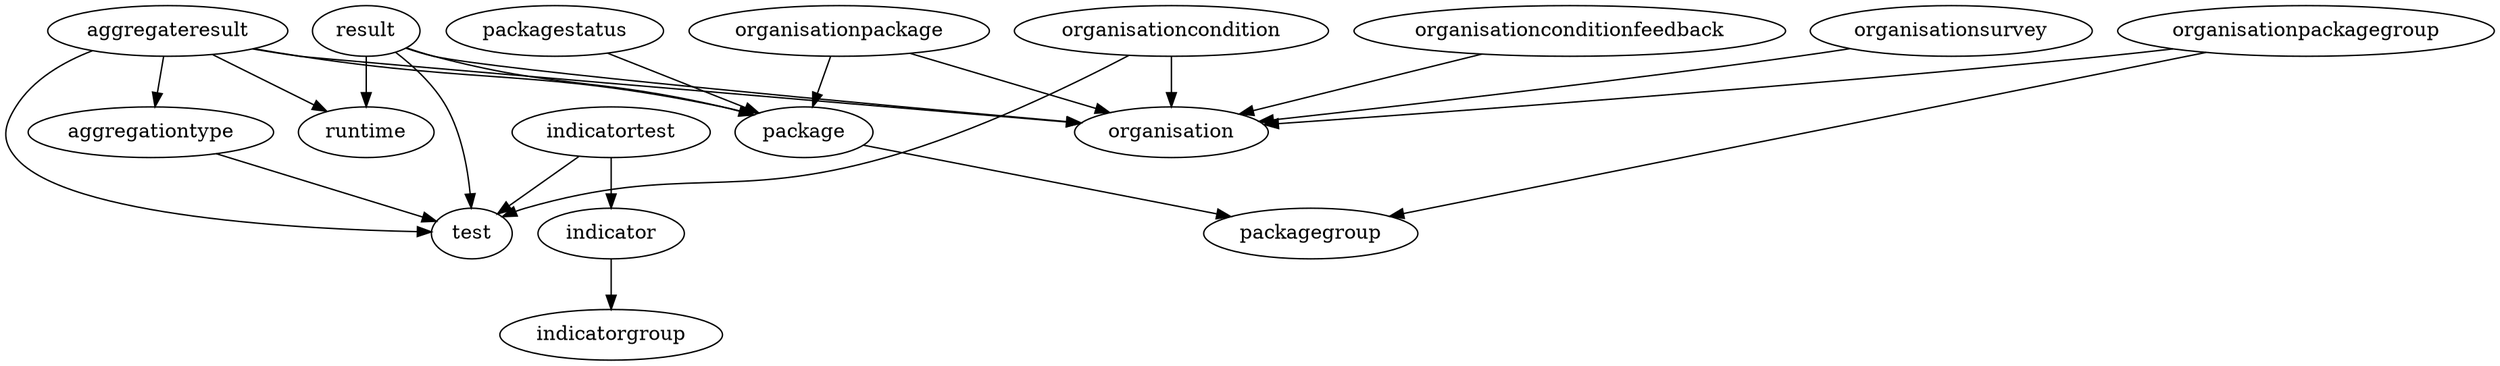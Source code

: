 digraph whatever {
	aggregateresult -> aggregationtype;
	aggregateresult -> organisation;
	aggregateresult -> package;
	aggregateresult -> runtime;
	aggregateresult -> test;

	aggregationtype -> test;
	
	indicator -> indicatorgroup;
	
	indicatortest -> indicator;
	indicatortest -> test;
	
	organisationcondition -> organisation;
	organisationcondition -> test;

	organisationconditionfeedback -> organisation;
	organisationpackage -> organisation;	
	organisationpackage -> package;
	
	organisationpackagegroup -> organisation;
	organisationpackagegroup -> packagegroup;
	
	organisationsurvey -> organisation;
	result -> organisation;
	package -> packagegroup;
	packagestatus -> package;

	result -> package;
	result -> runtime;
	result -> test;
	
	
}


